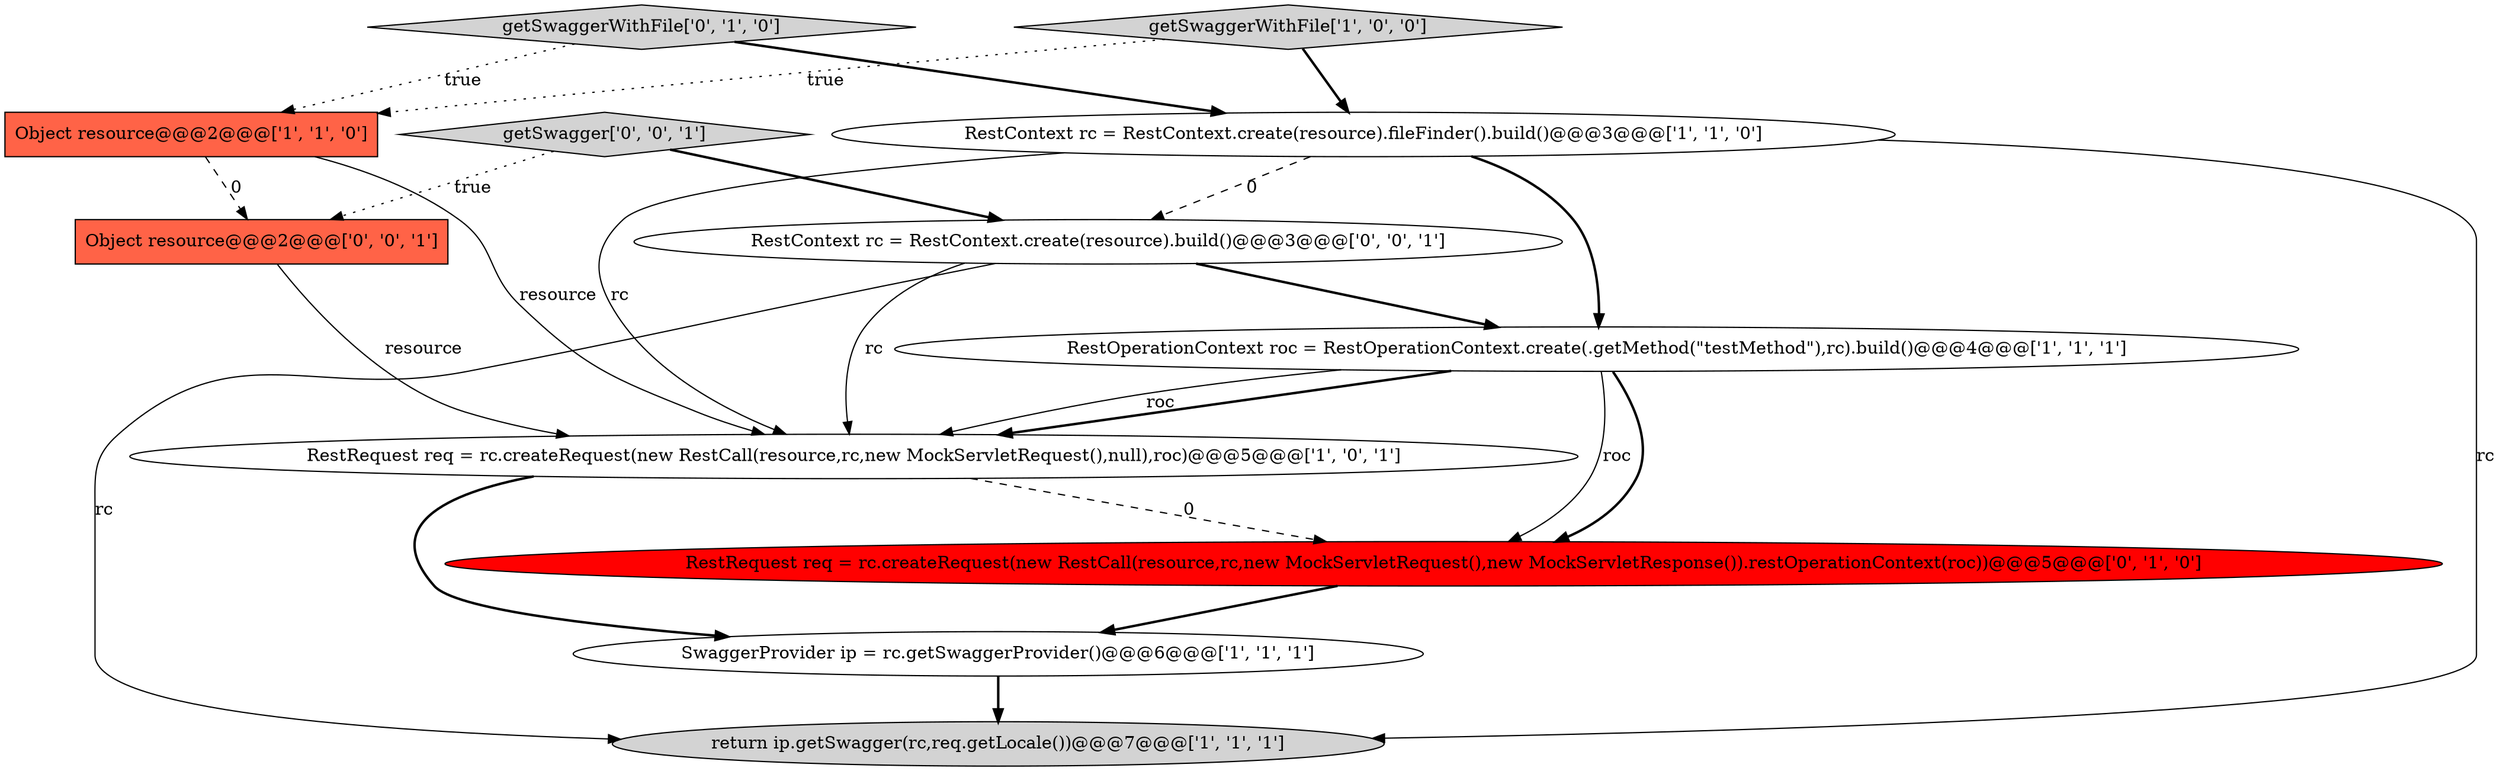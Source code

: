 digraph {
5 [style = filled, label = "Object resource@@@2@@@['1', '1', '0']", fillcolor = tomato, shape = box image = "AAA0AAABBB1BBB"];
10 [style = filled, label = "RestContext rc = RestContext.create(resource).build()@@@3@@@['0', '0', '1']", fillcolor = white, shape = ellipse image = "AAA0AAABBB3BBB"];
4 [style = filled, label = "SwaggerProvider ip = rc.getSwaggerProvider()@@@6@@@['1', '1', '1']", fillcolor = white, shape = ellipse image = "AAA0AAABBB1BBB"];
7 [style = filled, label = "getSwaggerWithFile['0', '1', '0']", fillcolor = lightgray, shape = diamond image = "AAA0AAABBB2BBB"];
8 [style = filled, label = "RestRequest req = rc.createRequest(new RestCall(resource,rc,new MockServletRequest(),new MockServletResponse()).restOperationContext(roc))@@@5@@@['0', '1', '0']", fillcolor = red, shape = ellipse image = "AAA1AAABBB2BBB"];
2 [style = filled, label = "RestOperationContext roc = RestOperationContext.create(.getMethod(\"testMethod\"),rc).build()@@@4@@@['1', '1', '1']", fillcolor = white, shape = ellipse image = "AAA0AAABBB1BBB"];
11 [style = filled, label = "getSwagger['0', '0', '1']", fillcolor = lightgray, shape = diamond image = "AAA0AAABBB3BBB"];
9 [style = filled, label = "Object resource@@@2@@@['0', '0', '1']", fillcolor = tomato, shape = box image = "AAA0AAABBB3BBB"];
1 [style = filled, label = "return ip.getSwagger(rc,req.getLocale())@@@7@@@['1', '1', '1']", fillcolor = lightgray, shape = ellipse image = "AAA0AAABBB1BBB"];
3 [style = filled, label = "RestRequest req = rc.createRequest(new RestCall(resource,rc,new MockServletRequest(),null),roc)@@@5@@@['1', '0', '1']", fillcolor = white, shape = ellipse image = "AAA0AAABBB1BBB"];
6 [style = filled, label = "RestContext rc = RestContext.create(resource).fileFinder().build()@@@3@@@['1', '1', '0']", fillcolor = white, shape = ellipse image = "AAA0AAABBB1BBB"];
0 [style = filled, label = "getSwaggerWithFile['1', '0', '0']", fillcolor = lightgray, shape = diamond image = "AAA0AAABBB1BBB"];
9->3 [style = solid, label="resource"];
0->5 [style = dotted, label="true"];
0->6 [style = bold, label=""];
2->3 [style = bold, label=""];
2->3 [style = solid, label="roc"];
5->9 [style = dashed, label="0"];
11->9 [style = dotted, label="true"];
6->1 [style = solid, label="rc"];
3->4 [style = bold, label=""];
6->10 [style = dashed, label="0"];
7->5 [style = dotted, label="true"];
6->2 [style = bold, label=""];
10->3 [style = solid, label="rc"];
10->1 [style = solid, label="rc"];
11->10 [style = bold, label=""];
7->6 [style = bold, label=""];
3->8 [style = dashed, label="0"];
5->3 [style = solid, label="resource"];
10->2 [style = bold, label=""];
4->1 [style = bold, label=""];
8->4 [style = bold, label=""];
6->3 [style = solid, label="rc"];
2->8 [style = solid, label="roc"];
2->8 [style = bold, label=""];
}
